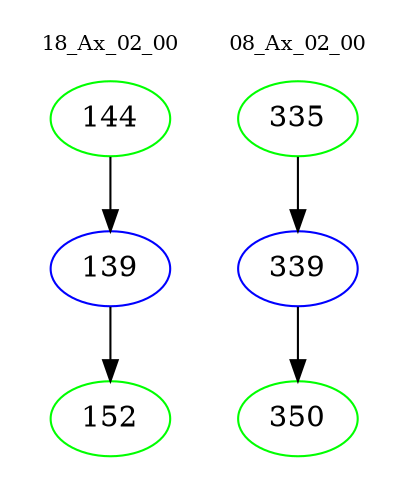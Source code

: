 digraph{
subgraph cluster_0 {
color = white
label = "18_Ax_02_00";
fontsize=10;
T0_144 [label="144", color="green"]
T0_144 -> T0_139 [color="black"]
T0_139 [label="139", color="blue"]
T0_139 -> T0_152 [color="black"]
T0_152 [label="152", color="green"]
}
subgraph cluster_1 {
color = white
label = "08_Ax_02_00";
fontsize=10;
T1_335 [label="335", color="green"]
T1_335 -> T1_339 [color="black"]
T1_339 [label="339", color="blue"]
T1_339 -> T1_350 [color="black"]
T1_350 [label="350", color="green"]
}
}
